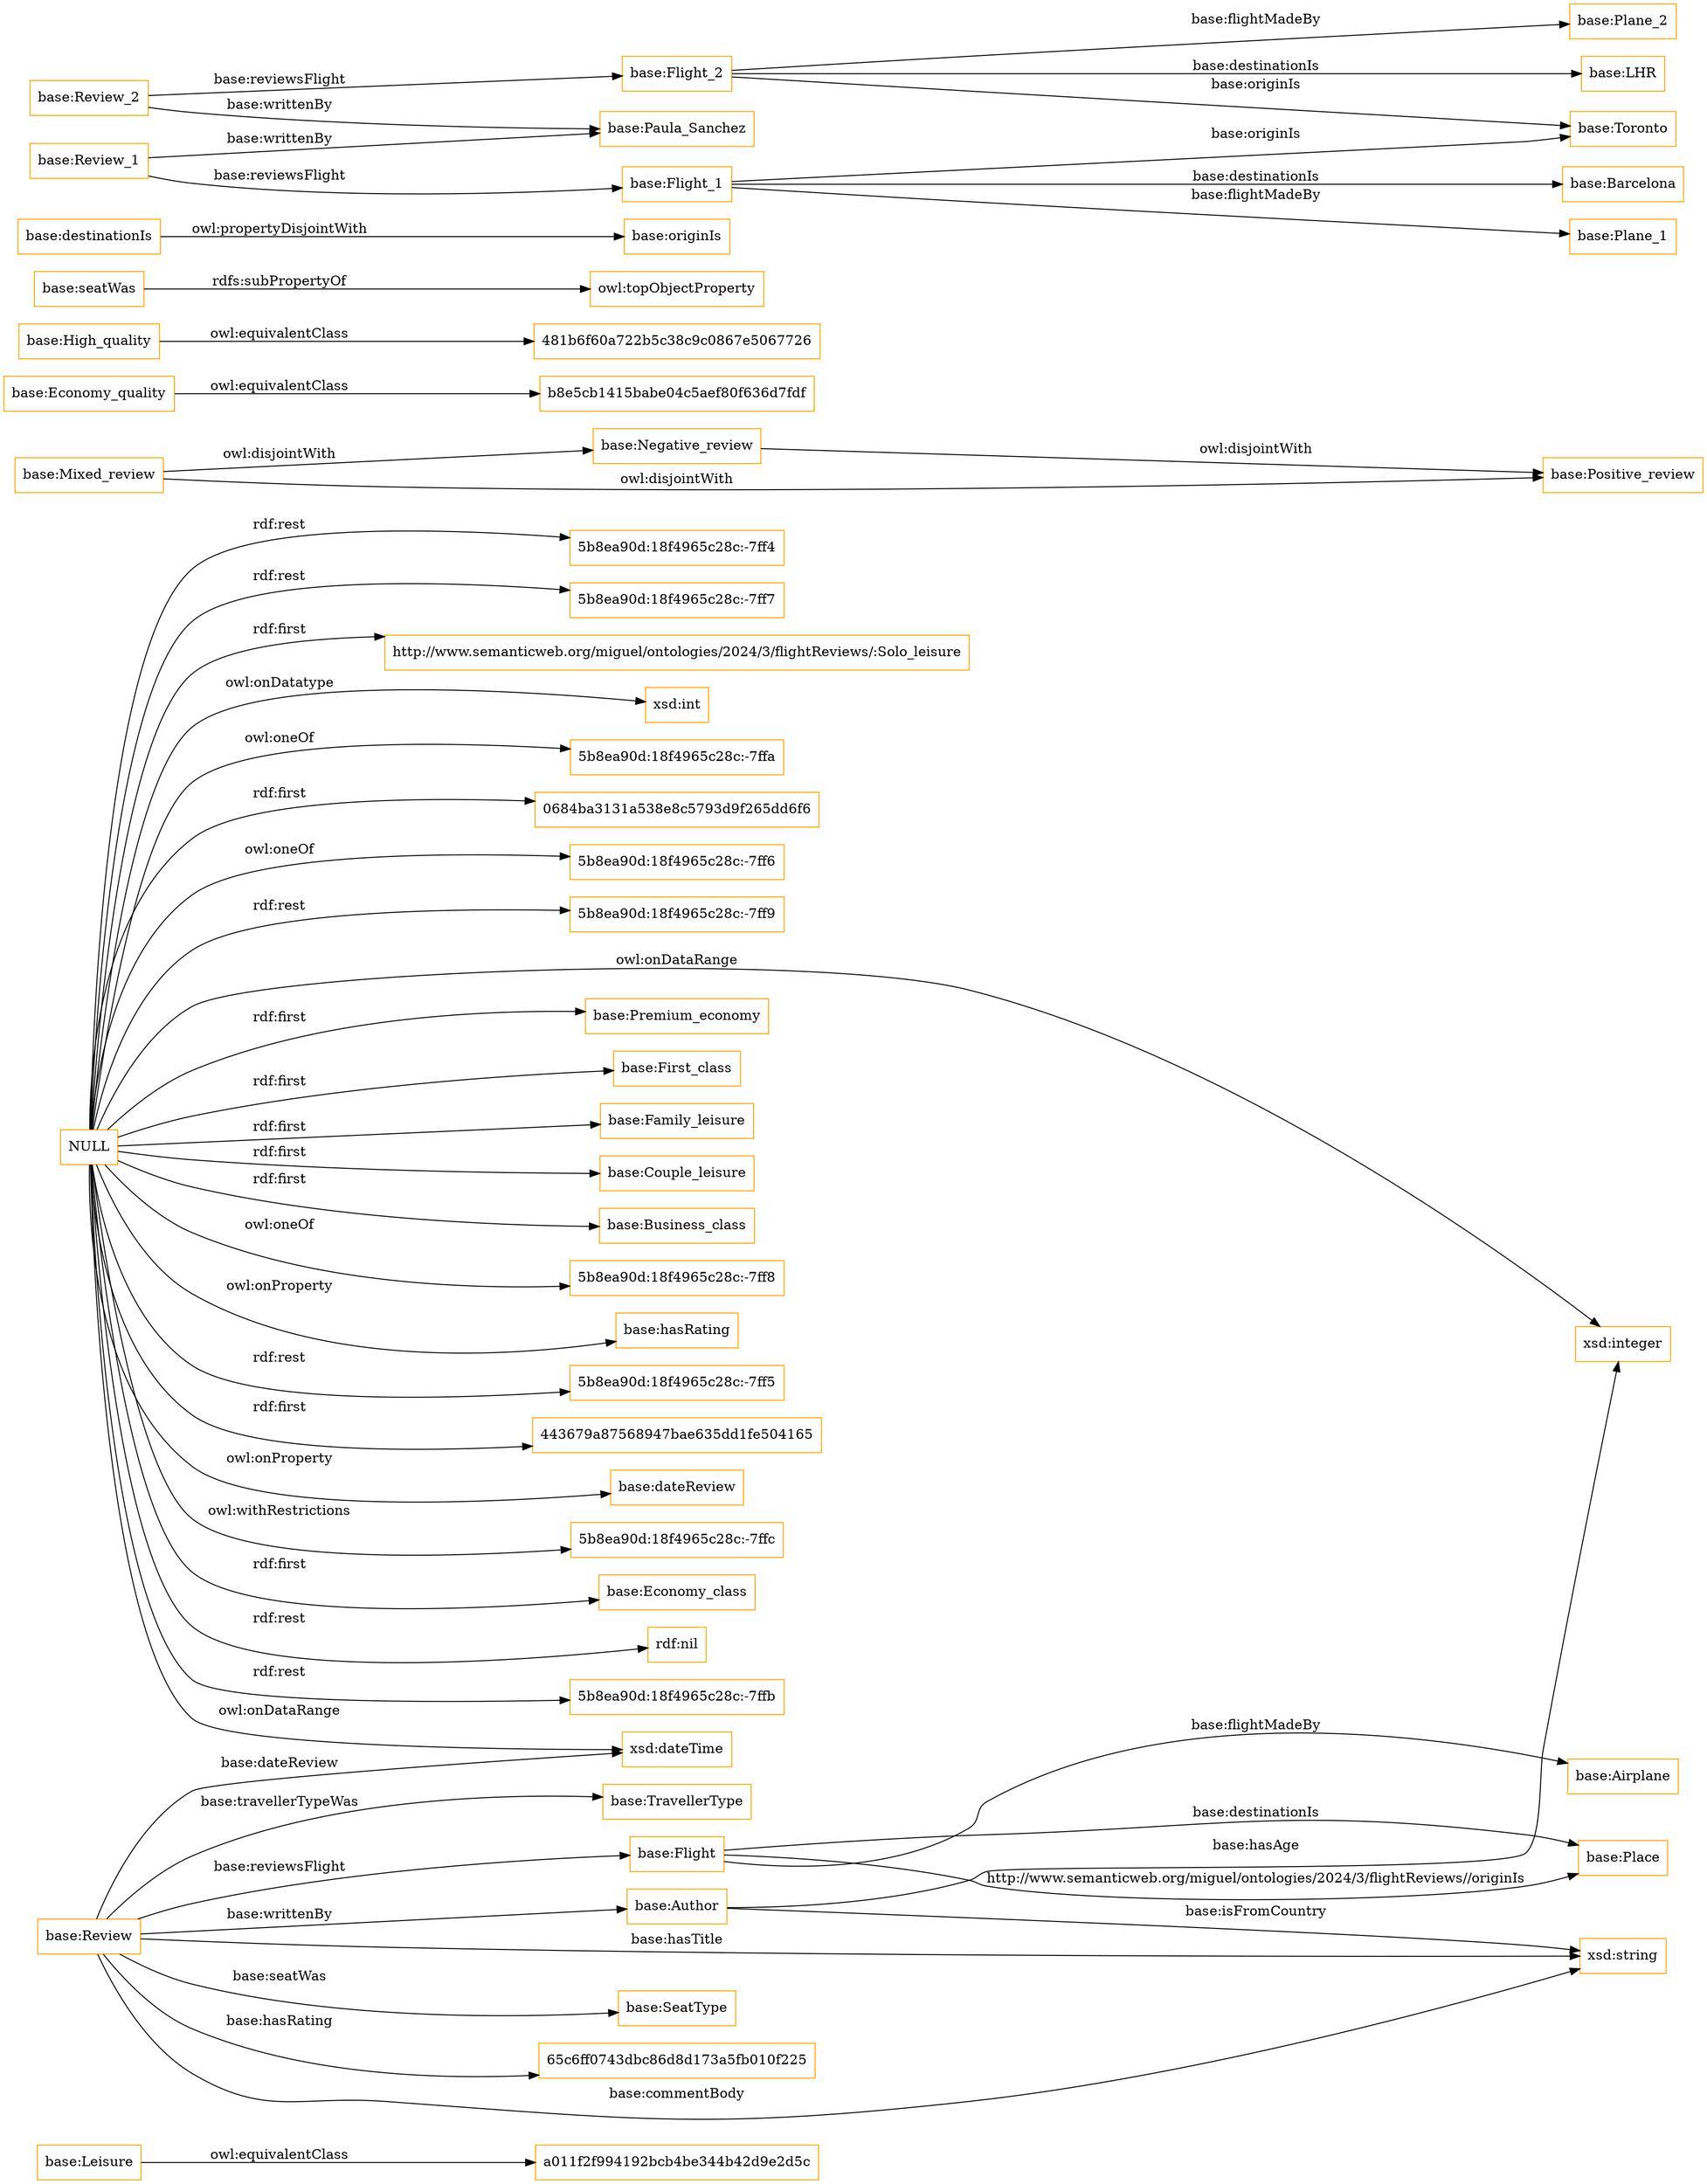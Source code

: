 digraph ar2dtool_diagram { 
rankdir=LR;
size="1501"
node [shape = rectangle, color="orange"]; "a011f2f994192bcb4be344b42d9e2d5c" "base:TravellerType" "base:Place" "base:Flight" "base:Negative_review" "base:Author" "base:Economy_quality" "base:SeatType" "base:Mixed_review" "base:Leisure" "481b6f60a722b5c38c9c0867e5067726" "base:Review" "base:High_quality" "base:Positive_review" "base:Airplane" "b8e5cb1415babe04c5aef80f636d7fdf" ; /*classes style*/
	"NULL" -> "base:Premium_economy" [ label = "rdf:first" ];
	"NULL" -> "base:First_class" [ label = "rdf:first" ];
	"NULL" -> "base:Family_leisure" [ label = "rdf:first" ];
	"NULL" -> "base:Couple_leisure" [ label = "rdf:first" ];
	"NULL" -> "base:Business_class" [ label = "rdf:first" ];
	"NULL" -> "5b8ea90d:18f4965c28c:-7ff8" [ label = "owl:oneOf" ];
	"NULL" -> "base:hasRating" [ label = "owl:onProperty" ];
	"NULL" -> "xsd:integer" [ label = "owl:onDataRange" ];
	"NULL" -> "xsd:dateTime" [ label = "owl:onDataRange" ];
	"NULL" -> "5b8ea90d:18f4965c28c:-7ff5" [ label = "rdf:rest" ];
	"NULL" -> "443679a87568947bae635dd1fe504165" [ label = "rdf:first" ];
	"NULL" -> "base:dateReview" [ label = "owl:onProperty" ];
	"NULL" -> "5b8ea90d:18f4965c28c:-7ffc" [ label = "owl:withRestrictions" ];
	"NULL" -> "base:Economy_class" [ label = "rdf:first" ];
	"NULL" -> "rdf:nil" [ label = "rdf:rest" ];
	"NULL" -> "5b8ea90d:18f4965c28c:-7ffb" [ label = "rdf:rest" ];
	"NULL" -> "5b8ea90d:18f4965c28c:-7ff4" [ label = "rdf:rest" ];
	"NULL" -> "5b8ea90d:18f4965c28c:-7ff7" [ label = "rdf:rest" ];
	"NULL" -> "http://www.semanticweb.org/miguel/ontologies/2024/3/flightReviews/:Solo_leisure" [ label = "rdf:first" ];
	"NULL" -> "xsd:int" [ label = "owl:onDatatype" ];
	"NULL" -> "5b8ea90d:18f4965c28c:-7ffa" [ label = "owl:oneOf" ];
	"NULL" -> "0684ba3131a538e8c5793d9f265dd6f6" [ label = "rdf:first" ];
	"NULL" -> "5b8ea90d:18f4965c28c:-7ff6" [ label = "owl:oneOf" ];
	"NULL" -> "5b8ea90d:18f4965c28c:-7ff9" [ label = "rdf:rest" ];
	"base:seatWas" -> "owl:topObjectProperty" [ label = "rdfs:subPropertyOf" ];
	"base:destinationIs" -> "base:originIs" [ label = "owl:propertyDisjointWith" ];
	"base:Review_2" -> "base:Paula_Sanchez" [ label = "base:writtenBy" ];
	"base:Review_2" -> "base:Flight_2" [ label = "base:reviewsFlight" ];
	"base:Flight_2" -> "base:Toronto" [ label = "base:originIs" ];
	"base:Flight_2" -> "base:Plane_2" [ label = "base:flightMadeBy" ];
	"base:Flight_2" -> "base:LHR" [ label = "base:destinationIs" ];
	"base:Economy_quality" -> "b8e5cb1415babe04c5aef80f636d7fdf" [ label = "owl:equivalentClass" ];
	"base:Review_1" -> "base:Paula_Sanchez" [ label = "base:writtenBy" ];
	"base:Review_1" -> "base:Flight_1" [ label = "base:reviewsFlight" ];
	"base:High_quality" -> "481b6f60a722b5c38c9c0867e5067726" [ label = "owl:equivalentClass" ];
	"base:Flight_1" -> "base:Toronto" [ label = "base:originIs" ];
	"base:Flight_1" -> "base:Plane_1" [ label = "base:flightMadeBy" ];
	"base:Flight_1" -> "base:Barcelona" [ label = "base:destinationIs" ];
	"base:Leisure" -> "a011f2f994192bcb4be344b42d9e2d5c" [ label = "owl:equivalentClass" ];
	"base:Mixed_review" -> "base:Positive_review" [ label = "owl:disjointWith" ];
	"base:Mixed_review" -> "base:Negative_review" [ label = "owl:disjointWith" ];
	"base:Negative_review" -> "base:Positive_review" [ label = "owl:disjointWith" ];
	"base:Flight" -> "base:Airplane" [ label = "base:flightMadeBy" ];
	"base:Flight" -> "base:Place" [ label = "http://www.semanticweb.org/miguel/ontologies/2024/3/flightReviews//originIs" ];
	"base:Review" -> "base:Author" [ label = "base:writtenBy" ];
	"base:Review" -> "base:TravellerType" [ label = "base:travellerTypeWas" ];
	"base:Review" -> "base:Flight" [ label = "base:reviewsFlight" ];
	"base:Review" -> "xsd:string" [ label = "base:commentBody" ];
	"base:Review" -> "65c6ff0743dbc86d8d173a5fb010f225" [ label = "base:hasRating" ];
	"base:Review" -> "base:SeatType" [ label = "base:seatWas" ];
	"base:Flight" -> "base:Place" [ label = "base:destinationIs" ];
	"base:Review" -> "xsd:string" [ label = "base:hasTitle" ];
	"base:Review" -> "xsd:dateTime" [ label = "base:dateReview" ];
	"base:Author" -> "xsd:string" [ label = "base:isFromCountry" ];
	"base:Author" -> "xsd:integer" [ label = "base:hasAge" ];

}
